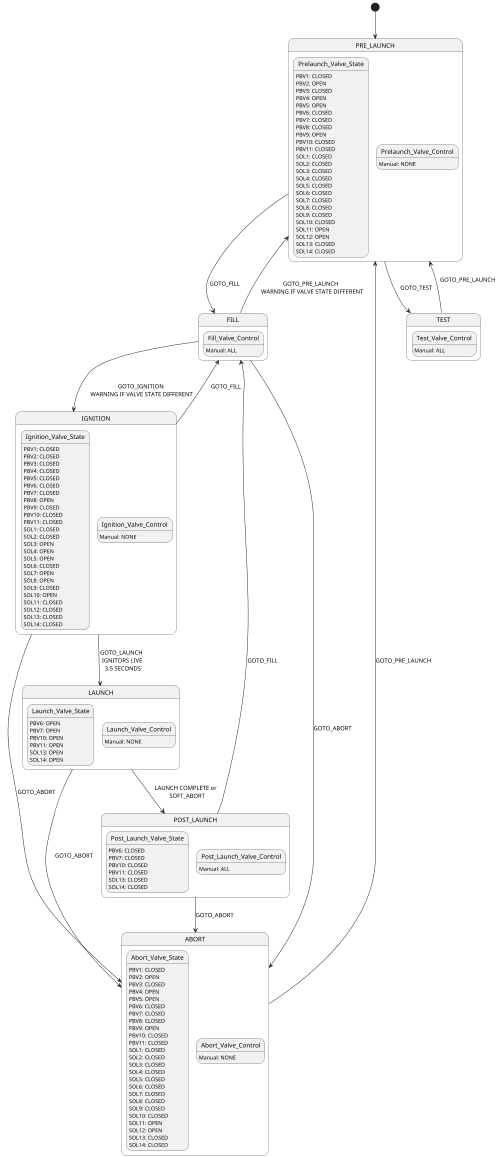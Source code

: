 @startuml stateMachine
scale 500 width
[*] --> PRE_LAUNCH
PRE_LAUNCH --> FILL : GOTO_FILL \n
PRE_LAUNCH --> TEST : GOTO_TEST
FILL --> IGNITION : \n GOTO_IGNITION \n WARNING IF VALVE STATE DIFFERENT
FILL --> ABORT : GOTO_ABORT
FILL --> PRE_LAUNCH : GOTO_PRE_LAUNCH \n WARNING IF VALVE STATE DIFFERENT
IGNITION --> LAUNCH : GOTO_LAUNCH \n IGNITORS LIVE \n 3.5 SECONDS
IGNITION --> ABORT : GOTO_ABORT
IGNITION --> FILL : GOTO_FILL
LAUNCH --> ABORT : GOTO_ABORT
LAUNCH --> POST_LAUNCH : LAUNCH COMPLETE or \n SOFT_ABORT
POST_LAUNCH --> FILL : GOTO_FILL
POST_LAUNCH --> ABORT : GOTO_ABORT
ABORT --> PRE_LAUNCH : GOTO_PRE_LAUNCH
TEST --> PRE_LAUNCH : GOTO_PRE_LAUNCH \n\n
 
state PRE_LAUNCH {
  state Prelaunch_Valve_State: PBV1: CLOSED
  state Prelaunch_Valve_State: PBV2: OPEN
  state Prelaunch_Valve_State: PBV3: CLOSED
  state Prelaunch_Valve_State: PBV4: OPEN
  state Prelaunch_Valve_State: PBV5: OPEN
  state Prelaunch_Valve_State: PBV6: CLOSED
  state Prelaunch_Valve_State: PBV7: CLOSED
  state Prelaunch_Valve_State: PBV8: CLOSED
  state Prelaunch_Valve_State: PBV9: OPEN
  state Prelaunch_Valve_State: PBV10: CLOSED
  state Prelaunch_Valve_State: PBV11: CLOSED
  state Prelaunch_Valve_State: SOL1: CLOSED
  state Prelaunch_Valve_State: SOL2: CLOSED
  state Prelaunch_Valve_State: SOL3: CLOSED
  state Prelaunch_Valve_State: SOL4: CLOSED
  state Prelaunch_Valve_State: SOL5: CLOSED
  state Prelaunch_Valve_State: SOL6: CLOSED
  state Prelaunch_Valve_State: SOL7: CLOSED
  state Prelaunch_Valve_State: SOL8: CLOSED
  state Prelaunch_Valve_State: SOL9: CLOSED
  state Prelaunch_Valve_State: SOL10: CLOSED
  state Prelaunch_Valve_State: SOL11: OPEN
  state Prelaunch_Valve_State: SOL12: OPEN
  state Prelaunch_Valve_State: SOL13: CLOSED
  state Prelaunch_Valve_State: SOL14: CLOSED
 
  state Prelaunch_Valve_Control
  state Prelaunch_Valve_Control: Manual: NONE
}
 
state FILL {
  state Fill_Valve_Control
  state Fill_Valve_Control: Manual: ALL
}
 
state IGNITION {
  state Ignition_Valve_State: PBV1: CLOSED
  state Ignition_Valve_State: PBV2: CLOSED
  state Ignition_Valve_State: PBV3: CLOSED
  state Ignition_Valve_State: PBV4: CLOSED
  state Ignition_Valve_State: PBV5: CLOSED
  state Ignition_Valve_State: PBV6: CLOSED
  state Ignition_Valve_State: PBV7: CLOSED
  state Ignition_Valve_State: PBV8: OPEN
  state Ignition_Valve_State: PBV9: CLOSED
  state Ignition_Valve_State: PBV10: CLOSED
  state Ignition_Valve_State: PBV11: CLOSED
  state Ignition_Valve_State: SOL1: CLOSED
  state Ignition_Valve_State: SOL2: CLOSED
  state Ignition_Valve_State: SOL3: OPEN
  state Ignition_Valve_State: SOL4: OPEN
  state Ignition_Valve_State: SOL5: OPEN
  state Ignition_Valve_State: SOL6: CLOSED
  state Ignition_Valve_State: SOL7: OPEN
  state Ignition_Valve_State: SOL8: OPEN
  state Ignition_Valve_State: SOL9: CLOSED
  state Ignition_Valve_State: SOL10: OPEN
  state Ignition_Valve_State: SOL11: CLOSED
  state Ignition_Valve_State: SOL12: CLOSED
  state Ignition_Valve_State: SOL13: CLOSED
  state Ignition_Valve_State: SOL14: CLOSED

  state Ignition_Valve_Control
  state Ignition_Valve_Control: Manual: NONE
}
 
state LAUNCH {
  state Launch_Valve_State: PBV6: OPEN
  state Launch_Valve_State: PBV7: OPEN
  state Launch_Valve_State: PBV10: OPEN
  state Launch_Valve_State: PBV11: OPEN
  state Launch_Valve_State: SOL13: OPEN
  state Launch_Valve_State: SOL14: OPEN

  state Launch_Valve_Control
  state Launch_Valve_Control: Manual: NONE
}

state POST_LAUNCH {
  state Post_Launch_Valve_State: PBV6: CLOSED
  state Post_Launch_Valve_State: PBV7: CLOSED
  state Post_Launch_Valve_State: PBV10: CLOSED
  state Post_Launch_Valve_State: PBV11: CLOSED
  state Post_Launch_Valve_State: SOL13: CLOSED
  state Post_Launch_Valve_State: SOL14: CLOSED

  state Post_Launch_Valve_Control
  state Post_Launch_Valve_Control: Manual: ALL
} 
 
state ABORT {
  state Abort_Valve_State: PBV1: CLOSED
  state Abort_Valve_State: PBV2: OPEN
  state Abort_Valve_State: PBV3: CLOSED
  state Abort_Valve_State: PBV4: OPEN
  state Abort_Valve_State: PBV5: OPEN
  state Abort_Valve_State: PBV6: CLOSED
  state Abort_Valve_State: PBV7: CLOSED
  state Abort_Valve_State: PBV8: CLOSED
  state Abort_Valve_State: PBV9: OPEN
  state Abort_Valve_State: PBV10: CLOSED
  state Abort_Valve_State: PBV11: CLOSED
  state Abort_Valve_State: SOL1: CLOSED
  state Abort_Valve_State: SOL2: CLOSED
  state Abort_Valve_State: SOL3: CLOSED
  state Abort_Valve_State: SOL4: CLOSED
  state Abort_Valve_State: SOL5: CLOSED
  state Abort_Valve_State: SOL6: CLOSED
  state Abort_Valve_State: SOL7: CLOSED
  state Abort_Valve_State: SOL8: CLOSED
  state Abort_Valve_State: SOL9: CLOSED
  state Abort_Valve_State: SOL10: CLOSED
  state Abort_Valve_State: SOL11: OPEN
  state Abort_Valve_State: SOL12: OPEN
  state Abort_Valve_State: SOL13: CLOSED
  state Abort_Valve_State: SOL14: CLOSED
 
  state Abort_Valve_Control
  state Abort_Valve_Control: Manual: NONE
}
 
state TEST {
  state Test_Valve_Control
  state Test_Valve_Control: Manual: ALL
}
@enduml